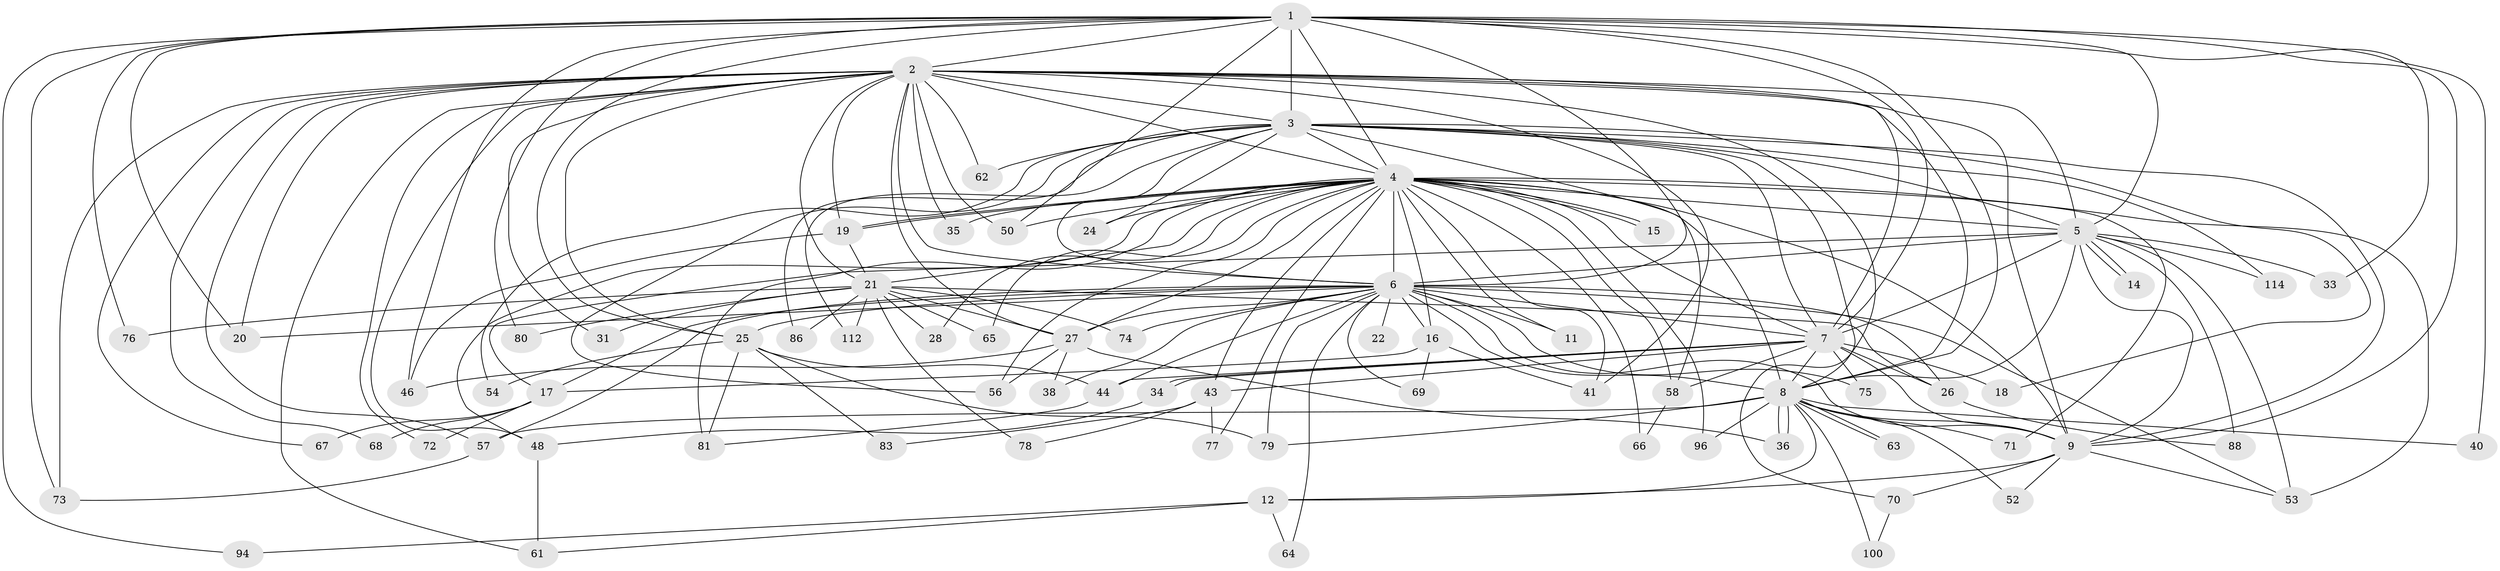// original degree distribution, {21: 0.01639344262295082, 30: 0.00819672131147541, 32: 0.00819672131147541, 19: 0.00819672131147541, 18: 0.01639344262295082, 26: 0.00819672131147541, 16: 0.00819672131147541, 24: 0.00819672131147541, 2: 0.5737704918032787, 5: 0.04918032786885246, 6: 0.02459016393442623, 7: 0.00819672131147541, 3: 0.1885245901639344, 11: 0.00819672131147541, 4: 0.05737704918032787, 10: 0.00819672131147541}
// Generated by graph-tools (version 1.1) at 2025/17/03/04/25 18:17:57]
// undirected, 73 vertices, 186 edges
graph export_dot {
graph [start="1"]
  node [color=gray90,style=filled];
  1;
  2 [super="+92+121+95+97+98+90+111+122+29+59+45+39"];
  3 [super="+42"];
  4 [super="+13+47+32+93+110"];
  5;
  6 [super="+55+116+10+85"];
  7 [super="+104+105"];
  8;
  9;
  11;
  12;
  14;
  15;
  16;
  17;
  18;
  19;
  20 [super="+37"];
  21 [super="+30"];
  22;
  24;
  25 [super="+51"];
  26;
  27 [super="+118+89"];
  28;
  31;
  33;
  34;
  35;
  36;
  38;
  40;
  41;
  43;
  44;
  46 [super="+82"];
  48;
  50;
  52;
  53 [super="+119+87"];
  54;
  56;
  57 [super="+113"];
  58;
  61;
  62;
  63;
  64;
  65;
  66;
  67;
  68;
  69;
  70;
  71;
  72;
  73;
  74;
  75;
  76;
  77;
  78;
  79;
  80;
  81 [super="+91"];
  83;
  86;
  88;
  94;
  96;
  100;
  112;
  114;
  1 -- 2 [weight=2];
  1 -- 3;
  1 -- 4 [weight=2];
  1 -- 5;
  1 -- 6 [weight=2];
  1 -- 7;
  1 -- 8;
  1 -- 9;
  1 -- 20;
  1 -- 25;
  1 -- 33;
  1 -- 40;
  1 -- 46;
  1 -- 50;
  1 -- 73;
  1 -- 76;
  1 -- 80;
  1 -- 94;
  2 -- 3 [weight=2];
  2 -- 4;
  2 -- 5 [weight=2];
  2 -- 6 [weight=3];
  2 -- 7;
  2 -- 8 [weight=3];
  2 -- 9 [weight=3];
  2 -- 21 [weight=2];
  2 -- 25;
  2 -- 31;
  2 -- 35;
  2 -- 62;
  2 -- 67;
  2 -- 68 [weight=2];
  2 -- 70;
  2 -- 72;
  2 -- 48;
  2 -- 50;
  2 -- 61;
  2 -- 27 [weight=2];
  2 -- 19;
  2 -- 57;
  2 -- 20;
  2 -- 73;
  2 -- 41;
  3 -- 4;
  3 -- 5;
  3 -- 6 [weight=2];
  3 -- 7 [weight=2];
  3 -- 8 [weight=2];
  3 -- 9;
  3 -- 18;
  3 -- 24;
  3 -- 54;
  3 -- 56;
  3 -- 58;
  3 -- 62;
  3 -- 86;
  3 -- 112;
  3 -- 114;
  4 -- 5 [weight=2];
  4 -- 6 [weight=3];
  4 -- 7;
  4 -- 8;
  4 -- 9 [weight=2];
  4 -- 11;
  4 -- 15;
  4 -- 15;
  4 -- 19;
  4 -- 19;
  4 -- 24;
  4 -- 28;
  4 -- 35;
  4 -- 41;
  4 -- 43;
  4 -- 48;
  4 -- 50;
  4 -- 66;
  4 -- 71;
  4 -- 96;
  4 -- 65;
  4 -- 58;
  4 -- 77;
  4 -- 81 [weight=2];
  4 -- 21;
  4 -- 56;
  4 -- 27;
  4 -- 53;
  4 -- 16;
  5 -- 6 [weight=2];
  5 -- 7;
  5 -- 8;
  5 -- 9;
  5 -- 14;
  5 -- 14;
  5 -- 17;
  5 -- 33;
  5 -- 53 [weight=2];
  5 -- 88;
  5 -- 114;
  6 -- 7 [weight=2];
  6 -- 8 [weight=3];
  6 -- 9 [weight=2];
  6 -- 16 [weight=3];
  6 -- 44;
  6 -- 74;
  6 -- 20 [weight=2];
  6 -- 17;
  6 -- 64;
  6 -- 69;
  6 -- 11;
  6 -- 75;
  6 -- 79;
  6 -- 22;
  6 -- 26;
  6 -- 27 [weight=2];
  6 -- 38;
  6 -- 53;
  6 -- 57;
  6 -- 25;
  7 -- 8 [weight=2];
  7 -- 9;
  7 -- 18;
  7 -- 26;
  7 -- 34;
  7 -- 34;
  7 -- 43;
  7 -- 44;
  7 -- 75;
  7 -- 58;
  8 -- 9;
  8 -- 12;
  8 -- 36;
  8 -- 36;
  8 -- 40;
  8 -- 52;
  8 -- 57;
  8 -- 63;
  8 -- 63;
  8 -- 71;
  8 -- 79;
  8 -- 96;
  8 -- 100;
  9 -- 12;
  9 -- 52;
  9 -- 53;
  9 -- 70;
  12 -- 61;
  12 -- 64;
  12 -- 94;
  16 -- 17;
  16 -- 41;
  16 -- 69;
  17 -- 67;
  17 -- 68;
  17 -- 72;
  19 -- 21;
  19 -- 46;
  21 -- 26;
  21 -- 27;
  21 -- 28;
  21 -- 31;
  21 -- 76;
  21 -- 78;
  21 -- 80;
  21 -- 112;
  21 -- 65;
  21 -- 86;
  21 -- 74;
  25 -- 81;
  25 -- 83;
  25 -- 54;
  25 -- 44;
  25 -- 79;
  26 -- 88;
  27 -- 38;
  27 -- 56;
  27 -- 36;
  27 -- 46;
  34 -- 48;
  43 -- 77;
  43 -- 78;
  43 -- 83;
  44 -- 81;
  48 -- 61;
  57 -- 73;
  58 -- 66;
  70 -- 100;
}
